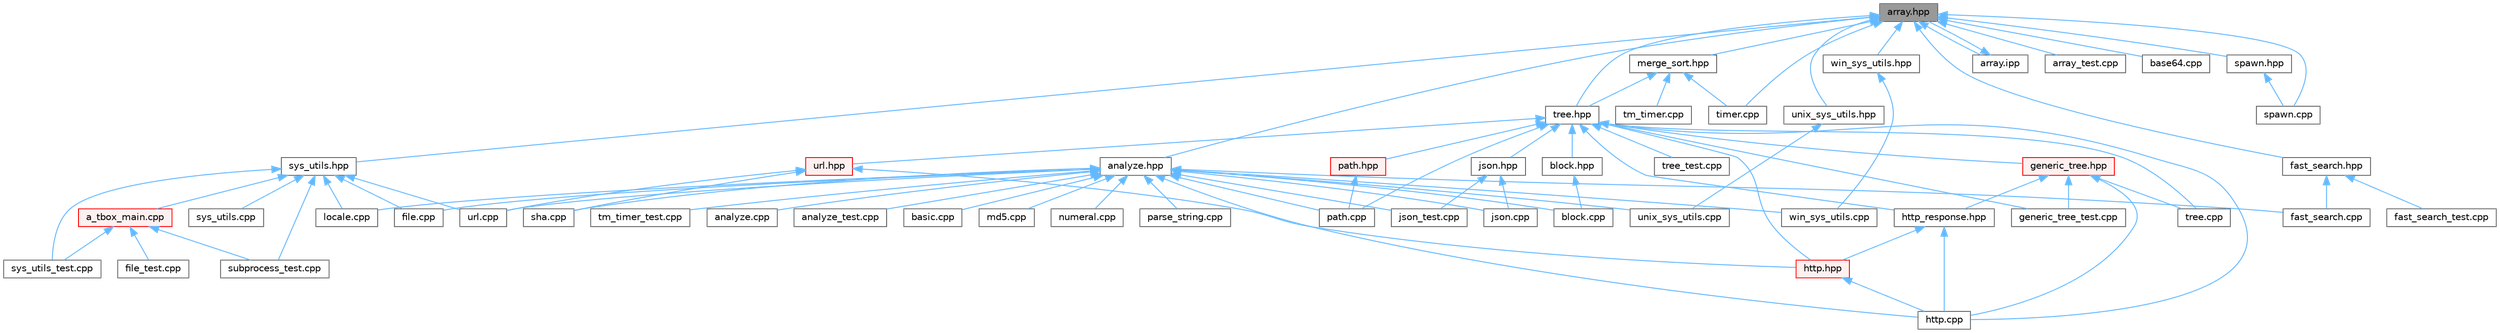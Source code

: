 digraph "array.hpp"
{
 // LATEX_PDF_SIZE
  bgcolor="transparent";
  edge [fontname=Helvetica,fontsize=10,labelfontname=Helvetica,labelfontsize=10];
  node [fontname=Helvetica,fontsize=10,shape=box,height=0.2,width=0.4];
  Node1 [id="Node000001",label="array.hpp",height=0.2,width=0.4,color="gray40", fillcolor="grey60", style="filled", fontcolor="black",tooltip=" "];
  Node1 -> Node2 [id="edge1_Node000001_Node000002",dir="back",color="steelblue1",style="solid",tooltip=" "];
  Node2 [id="Node000002",label="analyze.hpp",height=0.2,width=0.4,color="grey40", fillcolor="white", style="filled",URL="$analyze_8hpp.html",tooltip=" "];
  Node2 -> Node3 [id="edge2_Node000002_Node000003",dir="back",color="steelblue1",style="solid",tooltip=" "];
  Node3 [id="Node000003",label="analyze.cpp",height=0.2,width=0.4,color="grey40", fillcolor="white", style="filled",URL="$analyze_8cpp.html",tooltip=" "];
  Node2 -> Node4 [id="edge3_Node000002_Node000004",dir="back",color="steelblue1",style="solid",tooltip=" "];
  Node4 [id="Node000004",label="analyze_test.cpp",height=0.2,width=0.4,color="grey40", fillcolor="white", style="filled",URL="$analyze__test_8cpp.html",tooltip=" "];
  Node2 -> Node5 [id="edge4_Node000002_Node000005",dir="back",color="steelblue1",style="solid",tooltip=" "];
  Node5 [id="Node000005",label="basic.cpp",height=0.2,width=0.4,color="grey40", fillcolor="white", style="filled",URL="$basic_8cpp.html",tooltip=" "];
  Node2 -> Node6 [id="edge5_Node000002_Node000006",dir="back",color="steelblue1",style="solid",tooltip=" "];
  Node6 [id="Node000006",label="block.cpp",height=0.2,width=0.4,color="grey40", fillcolor="white", style="filled",URL="$block_8cpp.html",tooltip=" "];
  Node2 -> Node7 [id="edge6_Node000002_Node000007",dir="back",color="steelblue1",style="solid",tooltip=" "];
  Node7 [id="Node000007",label="fast_search.cpp",height=0.2,width=0.4,color="grey40", fillcolor="white", style="filled",URL="$fast__search_8cpp.html",tooltip=" "];
  Node2 -> Node8 [id="edge7_Node000002_Node000008",dir="back",color="steelblue1",style="solid",tooltip=" "];
  Node8 [id="Node000008",label="file.cpp",height=0.2,width=0.4,color="grey40", fillcolor="white", style="filled",URL="$file_8cpp.html",tooltip=" "];
  Node2 -> Node9 [id="edge8_Node000002_Node000009",dir="back",color="steelblue1",style="solid",tooltip=" "];
  Node9 [id="Node000009",label="http.cpp",height=0.2,width=0.4,color="grey40", fillcolor="white", style="filled",URL="$http_8cpp.html",tooltip=" "];
  Node2 -> Node10 [id="edge9_Node000002_Node000010",dir="back",color="steelblue1",style="solid",tooltip=" "];
  Node10 [id="Node000010",label="json.cpp",height=0.2,width=0.4,color="grey40", fillcolor="white", style="filled",URL="$json_8cpp.html",tooltip=" "];
  Node2 -> Node11 [id="edge10_Node000002_Node000011",dir="back",color="steelblue1",style="solid",tooltip=" "];
  Node11 [id="Node000011",label="json_test.cpp",height=0.2,width=0.4,color="grey40", fillcolor="white", style="filled",URL="$json__test_8cpp.html",tooltip=" "];
  Node2 -> Node12 [id="edge11_Node000002_Node000012",dir="back",color="steelblue1",style="solid",tooltip=" "];
  Node12 [id="Node000012",label="locale.cpp",height=0.2,width=0.4,color="grey40", fillcolor="white", style="filled",URL="$locale_8cpp.html",tooltip=" "];
  Node2 -> Node13 [id="edge12_Node000002_Node000013",dir="back",color="steelblue1",style="solid",tooltip=" "];
  Node13 [id="Node000013",label="md5.cpp",height=0.2,width=0.4,color="grey40", fillcolor="white", style="filled",URL="$md5_8cpp.html",tooltip=" "];
  Node2 -> Node14 [id="edge13_Node000002_Node000014",dir="back",color="steelblue1",style="solid",tooltip=" "];
  Node14 [id="Node000014",label="numeral.cpp",height=0.2,width=0.4,color="grey40", fillcolor="white", style="filled",URL="$numeral_8cpp.html",tooltip=" "];
  Node2 -> Node15 [id="edge14_Node000002_Node000015",dir="back",color="steelblue1",style="solid",tooltip=" "];
  Node15 [id="Node000015",label="parse_string.cpp",height=0.2,width=0.4,color="grey40", fillcolor="white", style="filled",URL="$parse__string_8cpp.html",tooltip=" "];
  Node2 -> Node16 [id="edge15_Node000002_Node000016",dir="back",color="steelblue1",style="solid",tooltip=" "];
  Node16 [id="Node000016",label="path.cpp",height=0.2,width=0.4,color="grey40", fillcolor="white", style="filled",URL="$path_8cpp.html",tooltip=" "];
  Node2 -> Node17 [id="edge16_Node000002_Node000017",dir="back",color="steelblue1",style="solid",tooltip=" "];
  Node17 [id="Node000017",label="sha.cpp",height=0.2,width=0.4,color="grey40", fillcolor="white", style="filled",URL="$sha_8cpp.html",tooltip=" "];
  Node2 -> Node18 [id="edge17_Node000002_Node000018",dir="back",color="steelblue1",style="solid",tooltip=" "];
  Node18 [id="Node000018",label="tm_timer_test.cpp",height=0.2,width=0.4,color="grey40", fillcolor="white", style="filled",URL="$tm__timer__test_8cpp.html",tooltip=" "];
  Node2 -> Node19 [id="edge18_Node000002_Node000019",dir="back",color="steelblue1",style="solid",tooltip=" "];
  Node19 [id="Node000019",label="unix_sys_utils.cpp",height=0.2,width=0.4,color="grey40", fillcolor="white", style="filled",URL="$unix__sys__utils_8cpp.html",tooltip=" "];
  Node2 -> Node20 [id="edge19_Node000002_Node000020",dir="back",color="steelblue1",style="solid",tooltip=" "];
  Node20 [id="Node000020",label="url.cpp",height=0.2,width=0.4,color="grey40", fillcolor="white", style="filled",URL="$url_8cpp.html",tooltip=" "];
  Node2 -> Node21 [id="edge20_Node000002_Node000021",dir="back",color="steelblue1",style="solid",tooltip=" "];
  Node21 [id="Node000021",label="win_sys_utils.cpp",height=0.2,width=0.4,color="grey40", fillcolor="white", style="filled",URL="$win__sys__utils_8cpp.html",tooltip=" "];
  Node1 -> Node22 [id="edge21_Node000001_Node000022",dir="back",color="steelblue1",style="solid",tooltip=" "];
  Node22 [id="Node000022",label="array.ipp",height=0.2,width=0.4,color="grey40", fillcolor="white", style="filled",URL="$array_8ipp.html",tooltip=" "];
  Node22 -> Node1 [id="edge22_Node000022_Node000001",dir="back",color="steelblue1",style="solid",tooltip=" "];
  Node1 -> Node23 [id="edge23_Node000001_Node000023",dir="back",color="steelblue1",style="solid",tooltip=" "];
  Node23 [id="Node000023",label="array_test.cpp",height=0.2,width=0.4,color="grey40", fillcolor="white", style="filled",URL="$array__test_8cpp.html",tooltip=" "];
  Node1 -> Node24 [id="edge24_Node000001_Node000024",dir="back",color="steelblue1",style="solid",tooltip=" "];
  Node24 [id="Node000024",label="base64.cpp",height=0.2,width=0.4,color="grey40", fillcolor="white", style="filled",URL="$base64_8cpp.html",tooltip=" "];
  Node1 -> Node25 [id="edge25_Node000001_Node000025",dir="back",color="steelblue1",style="solid",tooltip=" "];
  Node25 [id="Node000025",label="fast_search.hpp",height=0.2,width=0.4,color="grey40", fillcolor="white", style="filled",URL="$fast__search_8hpp.html",tooltip=" "];
  Node25 -> Node7 [id="edge26_Node000025_Node000007",dir="back",color="steelblue1",style="solid",tooltip=" "];
  Node25 -> Node26 [id="edge27_Node000025_Node000026",dir="back",color="steelblue1",style="solid",tooltip=" "];
  Node26 [id="Node000026",label="fast_search_test.cpp",height=0.2,width=0.4,color="grey40", fillcolor="white", style="filled",URL="$fast__search__test_8cpp.html",tooltip=" "];
  Node1 -> Node27 [id="edge28_Node000001_Node000027",dir="back",color="steelblue1",style="solid",tooltip=" "];
  Node27 [id="Node000027",label="merge_sort.hpp",height=0.2,width=0.4,color="grey40", fillcolor="white", style="filled",URL="$merge__sort_8hpp.html",tooltip=" "];
  Node27 -> Node28 [id="edge29_Node000027_Node000028",dir="back",color="steelblue1",style="solid",tooltip=" "];
  Node28 [id="Node000028",label="timer.cpp",height=0.2,width=0.4,color="grey40", fillcolor="white", style="filled",URL="$timer_8cpp.html",tooltip=" "];
  Node27 -> Node29 [id="edge30_Node000027_Node000029",dir="back",color="steelblue1",style="solid",tooltip=" "];
  Node29 [id="Node000029",label="tm_timer.cpp",height=0.2,width=0.4,color="grey40", fillcolor="white", style="filled",URL="$tm__timer_8cpp.html",tooltip=" "];
  Node27 -> Node30 [id="edge31_Node000027_Node000030",dir="back",color="steelblue1",style="solid",tooltip=" "];
  Node30 [id="Node000030",label="tree.hpp",height=0.2,width=0.4,color="grey40", fillcolor="white", style="filled",URL="$tree_8hpp.html",tooltip=" "];
  Node30 -> Node31 [id="edge32_Node000030_Node000031",dir="back",color="steelblue1",style="solid",tooltip=" "];
  Node31 [id="Node000031",label="block.hpp",height=0.2,width=0.4,color="grey40", fillcolor="white", style="filled",URL="$block_8hpp.html",tooltip=" "];
  Node31 -> Node6 [id="edge33_Node000031_Node000006",dir="back",color="steelblue1",style="solid",tooltip=" "];
  Node30 -> Node32 [id="edge34_Node000030_Node000032",dir="back",color="steelblue1",style="solid",tooltip=" "];
  Node32 [id="Node000032",label="generic_tree.hpp",height=0.2,width=0.4,color="red", fillcolor="#FFF0F0", style="filled",URL="$generic__tree_8hpp.html",tooltip=" "];
  Node32 -> Node33 [id="edge35_Node000032_Node000033",dir="back",color="steelblue1",style="solid",tooltip=" "];
  Node33 [id="Node000033",label="generic_tree_test.cpp",height=0.2,width=0.4,color="grey40", fillcolor="white", style="filled",URL="$generic__tree__test_8cpp.html",tooltip=" "];
  Node32 -> Node9 [id="edge36_Node000032_Node000009",dir="back",color="steelblue1",style="solid",tooltip=" "];
  Node32 -> Node34 [id="edge37_Node000032_Node000034",dir="back",color="steelblue1",style="solid",tooltip=" "];
  Node34 [id="Node000034",label="http_response.hpp",height=0.2,width=0.4,color="grey40", fillcolor="white", style="filled",URL="$http__response_8hpp.html",tooltip=" "];
  Node34 -> Node9 [id="edge38_Node000034_Node000009",dir="back",color="steelblue1",style="solid",tooltip=" "];
  Node34 -> Node35 [id="edge39_Node000034_Node000035",dir="back",color="steelblue1",style="solid",tooltip=" "];
  Node35 [id="Node000035",label="http.hpp",height=0.2,width=0.4,color="red", fillcolor="#FFF0F0", style="filled",URL="$http_8hpp.html",tooltip=" "];
  Node35 -> Node9 [id="edge40_Node000035_Node000009",dir="back",color="steelblue1",style="solid",tooltip=" "];
  Node32 -> Node37 [id="edge41_Node000032_Node000037",dir="back",color="steelblue1",style="solid",tooltip=" "];
  Node37 [id="Node000037",label="tree.cpp",height=0.2,width=0.4,color="grey40", fillcolor="white", style="filled",URL="$tree_8cpp.html",tooltip=" "];
  Node30 -> Node33 [id="edge42_Node000030_Node000033",dir="back",color="steelblue1",style="solid",tooltip=" "];
  Node30 -> Node9 [id="edge43_Node000030_Node000009",dir="back",color="steelblue1",style="solid",tooltip=" "];
  Node30 -> Node35 [id="edge44_Node000030_Node000035",dir="back",color="steelblue1",style="solid",tooltip=" "];
  Node30 -> Node34 [id="edge45_Node000030_Node000034",dir="back",color="steelblue1",style="solid",tooltip=" "];
  Node30 -> Node38 [id="edge46_Node000030_Node000038",dir="back",color="steelblue1",style="solid",tooltip=" "];
  Node38 [id="Node000038",label="json.hpp",height=0.2,width=0.4,color="grey40", fillcolor="white", style="filled",URL="$json_8hpp.html",tooltip=" "];
  Node38 -> Node10 [id="edge47_Node000038_Node000010",dir="back",color="steelblue1",style="solid",tooltip=" "];
  Node38 -> Node11 [id="edge48_Node000038_Node000011",dir="back",color="steelblue1",style="solid",tooltip=" "];
  Node30 -> Node16 [id="edge49_Node000030_Node000016",dir="back",color="steelblue1",style="solid",tooltip=" "];
  Node30 -> Node39 [id="edge50_Node000030_Node000039",dir="back",color="steelblue1",style="solid",tooltip=" "];
  Node39 [id="Node000039",label="path.hpp",height=0.2,width=0.4,color="red", fillcolor="#FFF0F0", style="filled",URL="$path_8hpp.html",tooltip=" "];
  Node39 -> Node16 [id="edge51_Node000039_Node000016",dir="back",color="steelblue1",style="solid",tooltip=" "];
  Node30 -> Node37 [id="edge52_Node000030_Node000037",dir="back",color="steelblue1",style="solid",tooltip=" "];
  Node30 -> Node45 [id="edge53_Node000030_Node000045",dir="back",color="steelblue1",style="solid",tooltip=" "];
  Node45 [id="Node000045",label="tree_test.cpp",height=0.2,width=0.4,color="grey40", fillcolor="white", style="filled",URL="$tree__test_8cpp.html",tooltip=" "];
  Node30 -> Node46 [id="edge54_Node000030_Node000046",dir="back",color="steelblue1",style="solid",tooltip=" "];
  Node46 [id="Node000046",label="url.hpp",height=0.2,width=0.4,color="red", fillcolor="#FFF0F0", style="filled",URL="$url_8hpp.html",tooltip=" "];
  Node46 -> Node35 [id="edge55_Node000046_Node000035",dir="back",color="steelblue1",style="solid",tooltip=" "];
  Node46 -> Node17 [id="edge56_Node000046_Node000017",dir="back",color="steelblue1",style="solid",tooltip=" "];
  Node46 -> Node20 [id="edge57_Node000046_Node000020",dir="back",color="steelblue1",style="solid",tooltip=" "];
  Node1 -> Node62 [id="edge58_Node000001_Node000062",dir="back",color="steelblue1",style="solid",tooltip=" "];
  Node62 [id="Node000062",label="spawn.cpp",height=0.2,width=0.4,color="grey40", fillcolor="white", style="filled",URL="$spawn_8cpp.html",tooltip=" "];
  Node1 -> Node63 [id="edge59_Node000001_Node000063",dir="back",color="steelblue1",style="solid",tooltip=" "];
  Node63 [id="Node000063",label="spawn.hpp",height=0.2,width=0.4,color="grey40", fillcolor="white", style="filled",URL="$spawn_8hpp.html",tooltip=" "];
  Node63 -> Node62 [id="edge60_Node000063_Node000062",dir="back",color="steelblue1",style="solid",tooltip=" "];
  Node1 -> Node64 [id="edge61_Node000001_Node000064",dir="back",color="steelblue1",style="solid",tooltip=" "];
  Node64 [id="Node000064",label="sys_utils.hpp",height=0.2,width=0.4,color="grey40", fillcolor="white", style="filled",URL="$sys__utils_8hpp.html",tooltip=" "];
  Node64 -> Node65 [id="edge62_Node000064_Node000065",dir="back",color="steelblue1",style="solid",tooltip=" "];
  Node65 [id="Node000065",label="a_tbox_main.cpp",height=0.2,width=0.4,color="red", fillcolor="#FFF0F0", style="filled",URL="$a__tbox__main_8cpp.html",tooltip=" "];
  Node65 -> Node49 [id="edge63_Node000065_Node000049",dir="back",color="steelblue1",style="solid",tooltip=" "];
  Node49 [id="Node000049",label="file_test.cpp",height=0.2,width=0.4,color="grey40", fillcolor="white", style="filled",URL="$file__test_8cpp.html",tooltip=" "];
  Node65 -> Node67 [id="edge64_Node000065_Node000067",dir="back",color="steelblue1",style="solid",tooltip=" "];
  Node67 [id="Node000067",label="subprocess_test.cpp",height=0.2,width=0.4,color="grey40", fillcolor="white", style="filled",URL="$subprocess__test_8cpp.html",tooltip=" "];
  Node65 -> Node68 [id="edge65_Node000065_Node000068",dir="back",color="steelblue1",style="solid",tooltip=" "];
  Node68 [id="Node000068",label="sys_utils_test.cpp",height=0.2,width=0.4,color="grey40", fillcolor="white", style="filled",URL="$sys__utils__test_8cpp.html",tooltip=" "];
  Node64 -> Node8 [id="edge66_Node000064_Node000008",dir="back",color="steelblue1",style="solid",tooltip=" "];
  Node64 -> Node12 [id="edge67_Node000064_Node000012",dir="back",color="steelblue1",style="solid",tooltip=" "];
  Node64 -> Node67 [id="edge68_Node000064_Node000067",dir="back",color="steelblue1",style="solid",tooltip=" "];
  Node64 -> Node70 [id="edge69_Node000064_Node000070",dir="back",color="steelblue1",style="solid",tooltip=" "];
  Node70 [id="Node000070",label="sys_utils.cpp",height=0.2,width=0.4,color="grey40", fillcolor="white", style="filled",URL="$sys__utils_8cpp.html",tooltip=" "];
  Node64 -> Node68 [id="edge70_Node000064_Node000068",dir="back",color="steelblue1",style="solid",tooltip=" "];
  Node64 -> Node20 [id="edge71_Node000064_Node000020",dir="back",color="steelblue1",style="solid",tooltip=" "];
  Node1 -> Node28 [id="edge72_Node000001_Node000028",dir="back",color="steelblue1",style="solid",tooltip=" "];
  Node1 -> Node30 [id="edge73_Node000001_Node000030",dir="back",color="steelblue1",style="solid",tooltip=" "];
  Node1 -> Node71 [id="edge74_Node000001_Node000071",dir="back",color="steelblue1",style="solid",tooltip=" "];
  Node71 [id="Node000071",label="unix_sys_utils.hpp",height=0.2,width=0.4,color="grey40", fillcolor="white", style="filled",URL="$unix__sys__utils_8hpp.html",tooltip=" "];
  Node71 -> Node19 [id="edge75_Node000071_Node000019",dir="back",color="steelblue1",style="solid",tooltip=" "];
  Node1 -> Node72 [id="edge76_Node000001_Node000072",dir="back",color="steelblue1",style="solid",tooltip=" "];
  Node72 [id="Node000072",label="win_sys_utils.hpp",height=0.2,width=0.4,color="grey40", fillcolor="white", style="filled",URL="$win__sys__utils_8hpp.html",tooltip=" "];
  Node72 -> Node21 [id="edge77_Node000072_Node000021",dir="back",color="steelblue1",style="solid",tooltip=" "];
}
